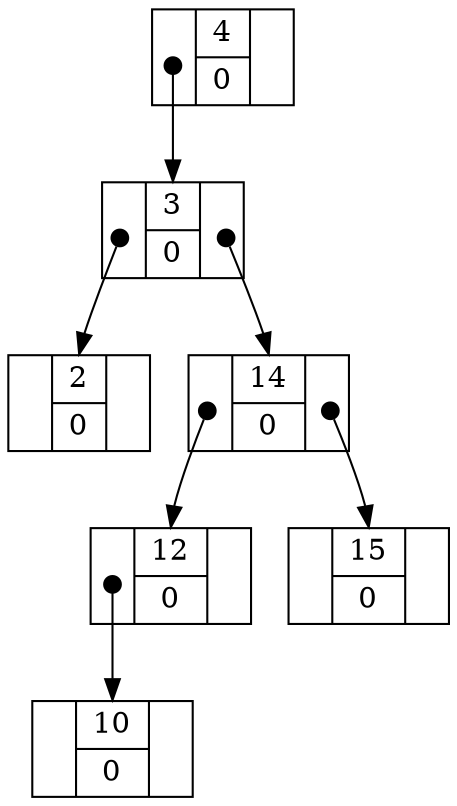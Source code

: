 digraph tree {
  node [shape=record,height=.1]
  edge [tailclip=false, arrowtail=dot, dir=both];

  n00A529D0 [label="<left> |{ <value> 4 | <height> 0 }| <right>"];
  n00A529D0:left:c -> n00A529E8:value;
  n00A529E8 [label="<left> |{ <value> 3 | <height> 0 }| <right>"];
  n00A529E8:left:c -> n00A52A00:value;
  n00A52A00 [label="<left> |{ <value> 2 | <height> 0 }| <right>"];
  n00A529E8:right:c -> n00A52A18:value;
  n00A52A18 [label="<left> |{ <value> 14 | <height> 0 }| <right>"];
  n00A52A18:left:c -> n00A52A30:value;
  n00A52A30 [label="<left> |{ <value> 12 | <height> 0 }| <right>"];
  n00A52A30:left:c -> n00A52A48:value;
  n00A52A48 [label="<left> |{ <value> 10 | <height> 0 }| <right>"];
  n00A52A18:right:c -> n00A52A60:value;
  n00A52A60 [label="<left> |{ <value> 15 | <height> 0 }| <right>"];

}
